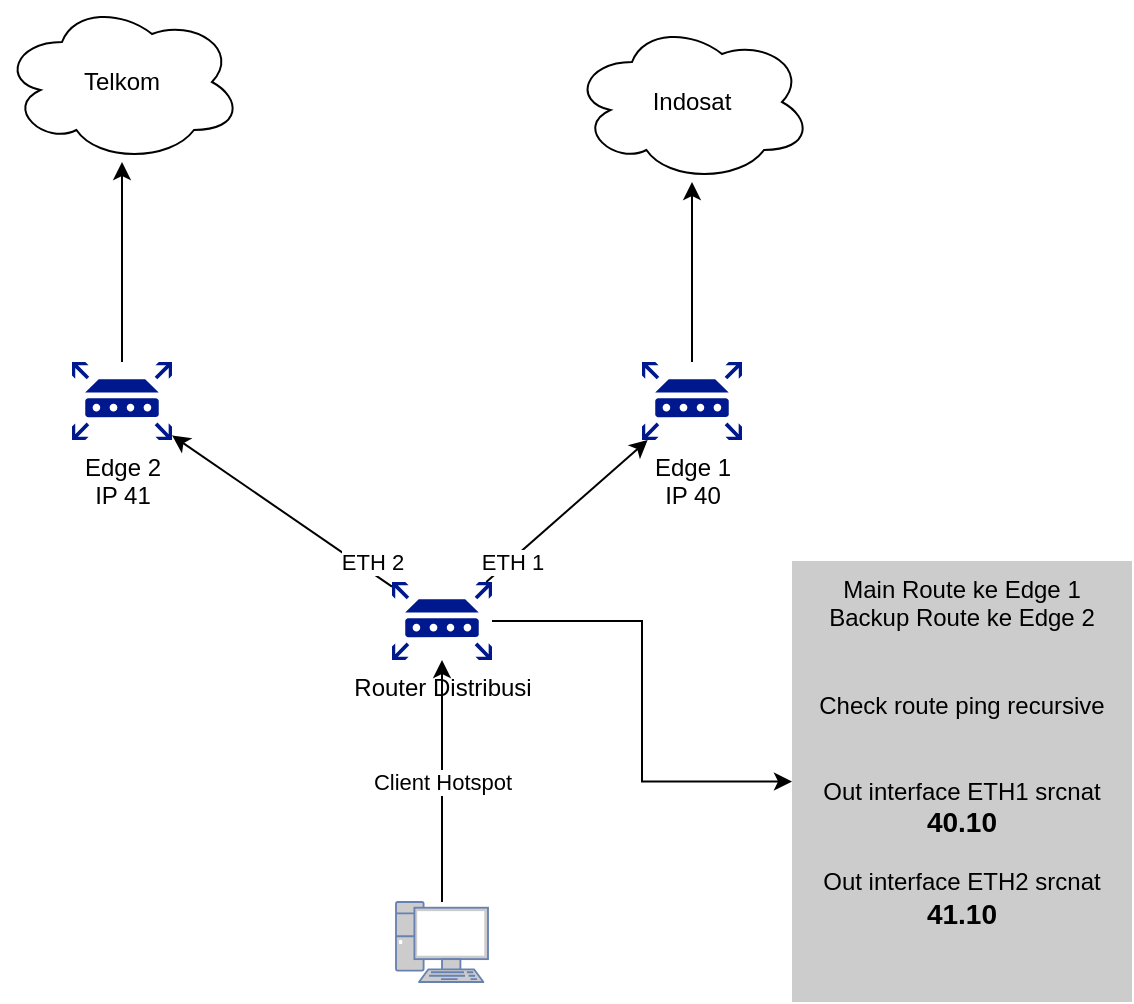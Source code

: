 <mxfile version="23.1.2" type="github">
  <diagram name="Halaman-1" id="CJ68KNp0ZR9db8hdcrgI">
    <mxGraphModel dx="1434" dy="756" grid="1" gridSize="10" guides="1" tooltips="1" connect="1" arrows="1" fold="1" page="1" pageScale="1" pageWidth="827" pageHeight="1169" math="0" shadow="0">
      <root>
        <mxCell id="0" />
        <mxCell id="1" parent="0" />
        <mxCell id="ZLhpSFiTcndYm8eSbJg2-5" style="edgeStyle=orthogonalEdgeStyle;rounded=0;orthogonalLoop=1;jettySize=auto;html=1;" edge="1" parent="1" source="ZLhpSFiTcndYm8eSbJg2-1" target="ZLhpSFiTcndYm8eSbJg2-3">
          <mxGeometry relative="1" as="geometry" />
        </mxCell>
        <mxCell id="ZLhpSFiTcndYm8eSbJg2-1" value="Edge 2&lt;br&gt;IP 41" style="sketch=0;aspect=fixed;pointerEvents=1;shadow=0;dashed=0;html=1;strokeColor=none;labelPosition=center;verticalLabelPosition=bottom;verticalAlign=top;align=center;fillColor=#00188D;shape=mxgraph.mscae.enterprise.router" vertex="1" parent="1">
          <mxGeometry x="190" y="230" width="50" height="39" as="geometry" />
        </mxCell>
        <mxCell id="ZLhpSFiTcndYm8eSbJg2-6" style="edgeStyle=orthogonalEdgeStyle;rounded=0;orthogonalLoop=1;jettySize=auto;html=1;" edge="1" parent="1" source="ZLhpSFiTcndYm8eSbJg2-2" target="ZLhpSFiTcndYm8eSbJg2-4">
          <mxGeometry relative="1" as="geometry" />
        </mxCell>
        <mxCell id="ZLhpSFiTcndYm8eSbJg2-2" value="Edge 1&lt;br&gt;IP 40" style="sketch=0;aspect=fixed;pointerEvents=1;shadow=0;dashed=0;html=1;strokeColor=none;labelPosition=center;verticalLabelPosition=bottom;verticalAlign=top;align=center;fillColor=#00188D;shape=mxgraph.mscae.enterprise.router" vertex="1" parent="1">
          <mxGeometry x="475" y="230" width="50" height="39" as="geometry" />
        </mxCell>
        <mxCell id="ZLhpSFiTcndYm8eSbJg2-3" value="Telkom" style="ellipse;shape=cloud;whiteSpace=wrap;html=1;" vertex="1" parent="1">
          <mxGeometry x="155" y="50" width="120" height="80" as="geometry" />
        </mxCell>
        <mxCell id="ZLhpSFiTcndYm8eSbJg2-4" value="Indosat" style="ellipse;shape=cloud;whiteSpace=wrap;html=1;" vertex="1" parent="1">
          <mxGeometry x="440" y="60" width="120" height="80" as="geometry" />
        </mxCell>
        <mxCell id="ZLhpSFiTcndYm8eSbJg2-11" value="ETH 2" style="rounded=0;orthogonalLoop=1;jettySize=auto;html=1;" edge="1" parent="1" source="ZLhpSFiTcndYm8eSbJg2-8" target="ZLhpSFiTcndYm8eSbJg2-1">
          <mxGeometry x="-0.772" y="-4" relative="1" as="geometry">
            <mxPoint y="-1" as="offset" />
          </mxGeometry>
        </mxCell>
        <mxCell id="ZLhpSFiTcndYm8eSbJg2-12" value="ETH 1" style="rounded=0;orthogonalLoop=1;jettySize=auto;html=1;" edge="1" parent="1" source="ZLhpSFiTcndYm8eSbJg2-8" target="ZLhpSFiTcndYm8eSbJg2-2">
          <mxGeometry x="-0.698" y="-1" relative="1" as="geometry">
            <mxPoint as="offset" />
          </mxGeometry>
        </mxCell>
        <mxCell id="ZLhpSFiTcndYm8eSbJg2-16" value="" style="edgeStyle=orthogonalEdgeStyle;rounded=0;orthogonalLoop=1;jettySize=auto;html=1;" edge="1" parent="1" source="ZLhpSFiTcndYm8eSbJg2-8" target="ZLhpSFiTcndYm8eSbJg2-15">
          <mxGeometry relative="1" as="geometry" />
        </mxCell>
        <mxCell id="ZLhpSFiTcndYm8eSbJg2-8" value="Router Distribusi" style="sketch=0;aspect=fixed;pointerEvents=1;shadow=0;dashed=0;html=1;strokeColor=none;labelPosition=center;verticalLabelPosition=bottom;verticalAlign=top;align=center;fillColor=#00188D;shape=mxgraph.mscae.enterprise.router" vertex="1" parent="1">
          <mxGeometry x="350" y="340" width="50" height="39" as="geometry" />
        </mxCell>
        <mxCell id="ZLhpSFiTcndYm8eSbJg2-15" value="Main Route ke Edge 1&lt;br&gt;Backup Route ke Edge 2&lt;br&gt;&lt;br&gt;&lt;br&gt;Check route ping recursive&lt;br&gt;&lt;br&gt;&lt;br&gt;Out interface ETH1 srcnat &lt;b&gt;&lt;font style=&quot;font-size: 14px;&quot;&gt;40.10&lt;/font&gt;&lt;/b&gt;&lt;br&gt;&lt;br&gt;Out interface ETH2 srcnat &lt;b&gt;&lt;font style=&quot;font-size: 14px;&quot;&gt;41.10&lt;/font&gt;&lt;/b&gt;" style="whiteSpace=wrap;html=1;verticalAlign=top;fillColor=#CCCCCC;strokeColor=none;sketch=0;shadow=0;dashed=0;" vertex="1" parent="1">
          <mxGeometry x="550" y="329.5" width="170" height="220.5" as="geometry" />
        </mxCell>
        <mxCell id="ZLhpSFiTcndYm8eSbJg2-18" value="Client Hotspot" style="edgeStyle=orthogonalEdgeStyle;rounded=0;orthogonalLoop=1;jettySize=auto;html=1;" edge="1" parent="1" source="ZLhpSFiTcndYm8eSbJg2-17" target="ZLhpSFiTcndYm8eSbJg2-8">
          <mxGeometry relative="1" as="geometry" />
        </mxCell>
        <mxCell id="ZLhpSFiTcndYm8eSbJg2-17" value="" style="fontColor=#0066CC;verticalAlign=top;verticalLabelPosition=bottom;labelPosition=center;align=center;html=1;outlineConnect=0;fillColor=#CCCCCC;strokeColor=#6881B3;gradientColor=none;gradientDirection=north;strokeWidth=2;shape=mxgraph.networks.pc;" vertex="1" parent="1">
          <mxGeometry x="352" y="500" width="46" height="40" as="geometry" />
        </mxCell>
      </root>
    </mxGraphModel>
  </diagram>
</mxfile>
